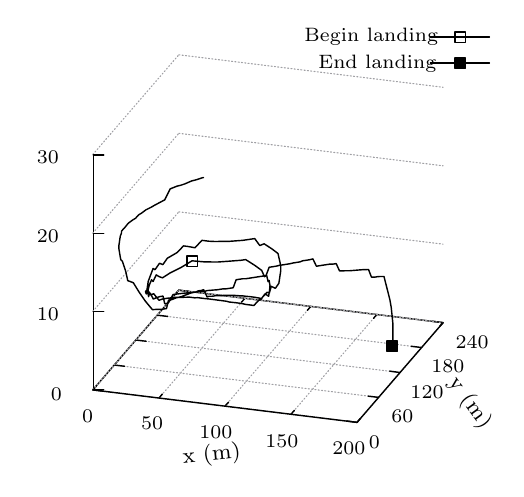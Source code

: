 
\definecolor{ca0a0a4}{RGB}{160,160,164}
\begin{tikzpicture}[y=0.80pt, x=0.80pt, yscale=-0.78, xscale=0.78, inner sep=0pt, outer sep=0pt]
\scriptsize
\begin{scope}[draw=black,line join=bevel,line cap=rect,even odd rule,line width=0.512pt]
  \begin{scope}[cm={{1.0,0.0,0.0,1.0,(0.0,0.0)}},draw=black,line join=bevel,line cap=rect,line width=0.512pt]
  \end{scope}
  \begin{scope}[cm={{1.006,0.0,0.0,1.006,(0.0,0.0)}},draw=black,line join=bevel,line cap=rect,line width=0.512pt]
  \end{scope}
  \begin{scope}[cm={{1.006,0.0,0.0,1.006,(0.0,0.0)}},draw=black,line join=round,line cap=round,line width=0.512pt]
    \path[draw] (59.2,239.6) -- (108.7,182.2);
    \path[draw] (260.8,200.9) -- (108.7,182.2);
    \path[draw] (59.5,239.5) -- (59.5,104.5);
  \end{scope}
  \begin{scope}[cm={{1.006,0.0,0.0,1.006,(0.0,0.0)}},draw=ca0a0a4,dash pattern=on 0.40pt off 0.80pt,line join=round,line cap=round,line width=0.400pt]
    \path[draw] (59.2,239.6) -- (108.7,182.2);
  \end{scope}
  \begin{scope}[cm={{1.006,0.0,0.0,1.006,(0.0,0.0)}},draw=black,line join=round,line cap=round,line width=0.512pt]
    \path[draw] (59.2,239.6) -- (61.2,237.4);
    \path[draw] (108.7,182.2) -- (106.8,184.4);
  \end{scope}
  \begin{scope}[cm={{1.006,0.0,0.0,1.006,(0.0,0.0)}},draw=black,line join=bevel,line cap=rect,line width=0.512pt]
  \end{scope}
  \begin{scope}[cm={{1.006,0.0,0.0,1.006,(53.331,260.116)}},draw=black,line join=bevel,line cap=rect,line width=0.512pt]
  \end{scope}
  \begin{scope}[cm={{1.006,0.0,0.0,1.006,(53.331,260.116)}},draw=black,line join=bevel,line cap=rect,line width=0.512pt]
  \end{scope}
  \begin{scope}[cm={{1.006,0.0,0.0,1.006,(53.331,260.116)}},draw=black,line join=bevel,line cap=rect,line width=0.512pt]
  \end{scope}
  \begin{scope}[cm={{1.006,0.0,0.0,1.006,(53.331,260.116)}},draw=black,line join=bevel,line cap=rect,line width=0.512pt]
  \end{scope}
  \begin{scope}[cm={{1.006,0.0,0.0,1.006,(53.331,260.116)}},draw=black,line join=bevel,line cap=rect,line width=0.512pt]
  \end{scope}
  \begin{scope}[cm={{1.006,0.0,0.0,1.006,(53.331,260.116)}},draw=black,line join=bevel,line cap=rect,line width=0.512pt]
    \path[fill=black] (0.0,0.0) node[above right] () {0};
  \end{scope}
  \begin{scope}[cm={{1.006,0.0,0.0,1.006,(53.331,260.116)}},draw=black,line join=bevel,line cap=rect,line width=0.512pt]
  \end{scope}
  \begin{scope}[cm={{1.006,0.0,0.0,1.006,(0.0,0.0)}},draw=black,line join=bevel,line cap=rect,line width=0.512pt]
  \end{scope}
  \begin{scope}[cm={{1.006,0.0,0.0,1.006,(0.0,0.0)}},draw=ca0a0a4,dash pattern=on 0.40pt off 0.80pt,line join=round,line cap=round,line width=0.400pt]
    \path[draw] (97.3,244.3) -- (146.7,186.9);
  \end{scope}
  \begin{scope}[cm={{1.006,0.0,0.0,1.006,(0.0,0.0)}},draw=black,line join=round,line cap=round,line width=0.512pt]
    \path[draw] (97.3,244.3) -- (99.2,242.0);
    \path[draw] (146.7,186.9) -- (144.8,189.1);
  \end{scope}
  \begin{scope}[cm={{1.006,0.0,0.0,1.006,(0.0,0.0)}},draw=black,line join=bevel,line cap=rect,line width=0.512pt]
  \end{scope}
  \begin{scope}[cm={{1.006,0.0,0.0,1.006,(87.544,264.141)}},draw=black,line join=bevel,line cap=rect,line width=0.512pt]
  \end{scope}
  \begin{scope}[cm={{1.006,0.0,0.0,1.006,(87.544,264.141)}},draw=black,line join=bevel,line cap=rect,line width=0.512pt]
  \end{scope}
  \begin{scope}[cm={{1.006,0.0,0.0,1.006,(87.544,264.141)}},draw=black,line join=bevel,line cap=rect,line width=0.512pt]
  \end{scope}
  \begin{scope}[cm={{1.006,0.0,0.0,1.006,(87.544,264.141)}},draw=black,line join=bevel,line cap=rect,line width=0.512pt]
  \end{scope}
  \begin{scope}[cm={{1.006,0.0,0.0,1.006,(87.544,264.141)}},draw=black,line join=bevel,line cap=rect,line width=0.512pt]
  \end{scope}
  \begin{scope}[cm={{1.006,0.0,0.0,1.006,(87.544,264.141)}},draw=black,line join=bevel,line cap=rect,line width=0.512pt]
    \path[fill=black] (0.0,0.0) node[above right] () {50};
  \end{scope}
  \begin{scope}[cm={{1.006,0.0,0.0,1.006,(87.544,264.141)}},draw=black,line join=bevel,line cap=rect,line width=0.512pt]
  \end{scope}
  \begin{scope}[cm={{1.006,0.0,0.0,1.006,(0.0,0.0)}},draw=black,line join=bevel,line cap=rect,line width=0.512pt]
  \end{scope}
  \begin{scope}[cm={{1.006,0.0,0.0,1.006,(0.0,0.0)}},draw=ca0a0a4,dash pattern=on 0.40pt off 0.80pt,line join=round,line cap=round,line width=0.400pt]
    \path[draw] (135.3,248.9) -- (184.7,191.5);
  \end{scope}
  \begin{scope}[cm={{1.006,0.0,0.0,1.006,(0.0,0.0)}},draw=black,line join=round,line cap=round,line width=0.512pt]
    \path[draw] (135.3,248.9) -- (137.3,246.7);
    \path[draw] (184.7,191.5) -- (182.7,193.8);
  \end{scope}
  \begin{scope}[cm={{1.006,0.0,0.0,1.006,(0.0,0.0)}},draw=black,line join=bevel,line cap=rect,line width=0.512pt]
  \end{scope}
  \begin{scope}[cm={{1.006,0.0,0.0,1.006,(121.253,269.172)}},draw=black,line join=bevel,line cap=rect,line width=0.512pt]
  \end{scope}
  \begin{scope}[cm={{1.006,0.0,0.0,1.006,(121.253,269.172)}},draw=black,line join=bevel,line cap=rect,line width=0.512pt]
  \end{scope}
  \begin{scope}[cm={{1.006,0.0,0.0,1.006,(121.253,269.172)}},draw=black,line join=bevel,line cap=rect,line width=0.512pt]
  \end{scope}
  \begin{scope}[cm={{1.006,0.0,0.0,1.006,(121.253,269.172)}},draw=black,line join=bevel,line cap=rect,line width=0.512pt]
  \end{scope}
  \begin{scope}[cm={{1.006,0.0,0.0,1.006,(121.253,269.172)}},draw=black,line join=bevel,line cap=rect,line width=0.512pt]
  \end{scope}
  \begin{scope}[cm={{1.006,0.0,0.0,1.006,(121.253,269.172)}},draw=black,line join=bevel,line cap=rect,line width=0.512pt]
    \path[fill=black] (0.0,0.0) node[above right] () {100};
  \end{scope}
  \begin{scope}[cm={{1.006,0.0,0.0,1.006,(121.253,269.172)}},draw=black,line join=bevel,line cap=rect,line width=0.512pt]
  \end{scope}
  \begin{scope}[cm={{1.006,0.0,0.0,1.006,(0.0,0.0)}},draw=black,line join=bevel,line cap=rect,line width=0.512pt]
  \end{scope}
  \begin{scope}[cm={{1.006,0.0,0.0,1.006,(0.0,0.0)}},draw=ca0a0a4,dash pattern=on 0.40pt off 0.80pt,line join=round,line cap=round,line width=0.400pt]
    \path[draw] (173.3,253.6) -- (222.7,196.2);
  \end{scope}
  \begin{scope}[cm={{1.006,0.0,0.0,1.006,(0.0,0.0)}},draw=black,line join=round,line cap=round,line width=0.512pt]
    \path[draw] (173.3,253.6) -- (175.2,251.4);
    \path[draw] (222.7,196.2) -- (220.8,198.4);
  \end{scope}
  \begin{scope}[cm={{1.006,0.0,0.0,1.006,(0.0,0.0)}},draw=black,line join=bevel,line cap=rect,line width=0.512pt]
  \end{scope}
  \begin{scope}[cm={{1.006,0.0,0.0,1.006,(159.491,274.203)}},draw=black,line join=bevel,line cap=rect,line width=0.512pt]
  \end{scope}
  \begin{scope}[cm={{1.006,0.0,0.0,1.006,(159.491,274.203)}},draw=black,line join=bevel,line cap=rect,line width=0.512pt]
  \end{scope}
  \begin{scope}[cm={{1.006,0.0,0.0,1.006,(159.491,274.203)}},draw=black,line join=bevel,line cap=rect,line width=0.512pt]
  \end{scope}
  \begin{scope}[cm={{1.006,0.0,0.0,1.006,(159.491,274.203)}},draw=black,line join=bevel,line cap=rect,line width=0.512pt]
  \end{scope}
  \begin{scope}[cm={{1.006,0.0,0.0,1.006,(159.491,274.203)}},draw=black,line join=bevel,line cap=rect,line width=0.512pt]
  \end{scope}
  \begin{scope}[cm={{1.006,0.0,0.0,1.006,(159.491,274.203)}},draw=black,line join=bevel,line cap=rect,line width=0.512pt]
    \path[fill=black] (0.0,0.0) node[above right] () {150};
  \end{scope}
  \begin{scope}[cm={{1.006,0.0,0.0,1.006,(159.491,274.203)}},draw=black,line join=bevel,line cap=rect,line width=0.512pt]
  \end{scope}
  \begin{scope}[cm={{1.006,0.0,0.0,1.006,(0.0,0.0)}},draw=black,line join=bevel,line cap=rect,line width=0.512pt]
  \end{scope}
  \begin{scope}[cm={{1.006,0.0,0.0,1.006,(0.0,0.0)}},draw=ca0a0a4,dash pattern=on 0.40pt off 0.80pt,line join=round,line cap=round,line width=0.400pt]
    \path[draw] (211.3,258.3) -- (260.8,200.9);
  \end{scope}
  \begin{scope}[cm={{1.006,0.0,0.0,1.006,(0.0,0.0)}},draw=black,line join=round,line cap=round,line width=0.512pt]
    \path[draw] (211.3,258.3) -- (213.2,256.0);
    \path[draw] (260.8,200.9) -- (258.8,203.1);
  \end{scope}
  \begin{scope}[cm={{1.006,0.0,0.0,1.006,(0.0,0.0)}},draw=black,line join=bevel,line cap=rect,line width=0.512pt]
  \end{scope}
  \begin{scope}[cm={{1.006,0.0,0.0,1.006,(198.231,278.228)}},draw=black,line join=bevel,line cap=rect,line width=0.512pt]
  \end{scope}
  \begin{scope}[cm={{1.006,0.0,0.0,1.006,(198.231,278.228)}},draw=black,line join=bevel,line cap=rect,line width=0.512pt]
  \end{scope}
  \begin{scope}[cm={{1.006,0.0,0.0,1.006,(198.231,278.228)}},draw=black,line join=bevel,line cap=rect,line width=0.512pt]
  \end{scope}
  \begin{scope}[cm={{1.006,0.0,0.0,1.006,(198.231,278.228)}},draw=black,line join=bevel,line cap=rect,line width=0.512pt]
  \end{scope}
  \begin{scope}[cm={{1.006,0.0,0.0,1.006,(198.231,278.228)}},draw=black,line join=bevel,line cap=rect,line width=0.512pt]
  \end{scope}
  \begin{scope}[cm={{1.006,0.0,0.0,1.006,(198.231,278.228)}},draw=black,line join=bevel,line cap=rect,line width=0.512pt]
    \path[fill=black] (0.0,0.0) node[above right] () {200};
  \end{scope}
  \begin{scope}[cm={{1.006,0.0,0.0,1.006,(198.231,278.228)}},draw=black,line join=bevel,line cap=rect,line width=0.512pt]
  \end{scope}
  \begin{scope}[cm={{1.006,0.0,0.0,1.006,(0.0,0.0)}},draw=black,line join=bevel,line cap=rect,line width=0.512pt]
  \end{scope}
  \begin{scope}[cm={{1.006,0.0,0.0,1.006,(0.0,0.0)}},draw=ca0a0a4,dash pattern=on 0.40pt off 0.80pt,line join=round,line cap=round,line width=0.400pt]
    \path[draw] (211.3,258.3) -- (59.2,239.6);
  \end{scope}
  \begin{scope}[cm={{1.006,0.0,0.0,1.006,(0.0,0.0)}},draw=black,line join=round,line cap=round,line width=0.512pt]
    \path[draw] (211.3,258.3) -- (205.4,257.5);
    \path[draw] (59.2,239.6) -- (65.2,240.3);
  \end{scope}
  \begin{scope}[cm={{1.006,0.0,0.0,1.006,(0.0,0.0)}},draw=black,line join=bevel,line cap=rect,line width=0.512pt]
  \end{scope}
  \begin{scope}[cm={{1.006,0.0,0.0,1.006,(219.363,275.209)}},draw=black,line join=bevel,line cap=rect,line width=0.512pt]
  \end{scope}
  \begin{scope}[cm={{1.006,0.0,0.0,1.006,(219.363,275.209)}},draw=black,line join=bevel,line cap=rect,line width=0.512pt]
  \end{scope}
  \begin{scope}[cm={{1.006,0.0,0.0,1.006,(219.363,275.209)}},draw=black,line join=bevel,line cap=rect,line width=0.512pt]
  \end{scope}
  \begin{scope}[cm={{1.006,0.0,0.0,1.006,(219.363,275.209)}},draw=black,line join=bevel,line cap=rect,line width=0.512pt]
  \end{scope}
  \begin{scope}[cm={{1.006,0.0,0.0,1.006,(219.363,275.209)}},draw=black,line join=bevel,line cap=rect,line width=0.512pt]
  \end{scope}
  \begin{scope}[cm={{1.006,0.0,0.0,1.006,(219.363,275.209)}},draw=black,line join=bevel,line cap=rect,line width=0.512pt]
    \path[fill=black] (0.0,0.0) node[above right] () {0};
  \end{scope}
  \begin{scope}[cm={{1.006,0.0,0.0,1.006,(219.363,275.209)}},draw=black,line join=bevel,line cap=rect,line width=0.512pt]
  \end{scope}
  \begin{scope}[cm={{1.006,0.0,0.0,1.006,(0.0,0.0)}},draw=black,line join=bevel,line cap=rect,line width=0.512pt]
  \end{scope}
  \begin{scope}[cm={{1.006,0.0,0.0,1.006,(0.0,0.0)}},draw=ca0a0a4,dash pattern=on 0.40pt off 0.80pt,line join=round,line cap=round,line width=0.400pt]
    \path[draw] (223.7,243.9) -- (71.6,225.3);
  \end{scope}
  \begin{scope}[cm={{1.006,0.0,0.0,1.006,(0.0,0.0)}},draw=black,line join=round,line cap=round,line width=0.512pt]
    \path[draw] (223.7,243.9) -- (217.7,243.2);
    \path[draw] (71.6,225.3) -- (77.5,226.0);
  \end{scope}
  \begin{scope}[cm={{1.006,0.0,0.0,1.006,(0.0,0.0)}},draw=black,line join=bevel,line cap=rect,line width=0.512pt]
  \end{scope}
  \begin{scope}[cm={{1.006,0.0,0.0,1.006,(232.444,260.116)}},draw=black,line join=bevel,line cap=rect,line width=0.512pt]
  \end{scope}
  \begin{scope}[cm={{1.006,0.0,0.0,1.006,(232.444,260.116)}},draw=black,line join=bevel,line cap=rect,line width=0.512pt]
  \end{scope}
  \begin{scope}[cm={{1.006,0.0,0.0,1.006,(232.444,260.116)}},draw=black,line join=bevel,line cap=rect,line width=0.512pt]
  \end{scope}
  \begin{scope}[cm={{1.006,0.0,0.0,1.006,(232.444,260.116)}},draw=black,line join=bevel,line cap=rect,line width=0.512pt]
  \end{scope}
  \begin{scope}[cm={{1.006,0.0,0.0,1.006,(232.444,260.116)}},draw=black,line join=bevel,line cap=rect,line width=0.512pt]
  \end{scope}
  \begin{scope}[cm={{1.006,0.0,0.0,1.006,(232.444,260.116)}},draw=black,line join=bevel,line cap=rect,line width=0.512pt]
    \path[fill=black] (0.0,0.0) node[above right] () {60};
  \end{scope}
  \begin{scope}[cm={{1.006,0.0,0.0,1.006,(232.444,260.116)}},draw=black,line join=bevel,line cap=rect,line width=0.512pt]
  \end{scope}
  \begin{scope}[cm={{1.006,0.0,0.0,1.006,(0.0,0.0)}},draw=black,line join=bevel,line cap=rect,line width=0.512pt]
  \end{scope}
  \begin{scope}[cm={{1.006,0.0,0.0,1.006,(0.0,0.0)}},draw=ca0a0a4,dash pattern=on 0.40pt off 0.80pt,line join=round,line cap=round,line width=0.400pt]
    \path[draw] (236.0,229.6) -- (84.0,210.9);
  \end{scope}
  \begin{scope}[cm={{1.006,0.0,0.0,1.006,(0.0,0.0)}},draw=black,line join=round,line cap=round,line width=0.512pt]
    \path[draw] (236.0,229.6) -- (230.1,228.8);
    \path[draw] (84.0,210.9) -- (89.9,211.6);
  \end{scope}
  \begin{scope}[cm={{1.006,0.0,0.0,1.006,(0.0,0.0)}},draw=black,line join=bevel,line cap=rect,line width=0.512pt]
  \end{scope}
  \begin{scope}[cm={{1.006,0.0,0.0,1.006,(243.513,246.028)}},draw=black,line join=bevel,line cap=rect,line width=0.512pt]
  \end{scope}
  \begin{scope}[cm={{1.006,0.0,0.0,1.006,(243.513,246.028)}},draw=black,line join=bevel,line cap=rect,line width=0.512pt]
  \end{scope}
  \begin{scope}[cm={{1.006,0.0,0.0,1.006,(243.513,246.028)}},draw=black,line join=bevel,line cap=rect,line width=0.512pt]
  \end{scope}
  \begin{scope}[cm={{1.006,0.0,0.0,1.006,(243.513,246.028)}},draw=black,line join=bevel,line cap=rect,line width=0.512pt]
  \end{scope}
  \begin{scope}[cm={{1.006,0.0,0.0,1.006,(243.513,246.028)}},draw=black,line join=bevel,line cap=rect,line width=0.512pt]
  \end{scope}
  \begin{scope}[cm={{1.006,0.0,0.0,1.006,(243.513,246.028)}},draw=black,line join=bevel,line cap=rect,line width=0.512pt]
    \path[fill=black] (0.0,0.0) node[above right] () {120};
  \end{scope}
  \begin{scope}[cm={{1.006,0.0,0.0,1.006,(243.513,246.028)}},draw=black,line join=bevel,line cap=rect,line width=0.512pt]
  \end{scope}
  \begin{scope}[cm={{1.006,0.0,0.0,1.006,(0.0,0.0)}},draw=black,line join=bevel,line cap=rect,line width=0.512pt]
  \end{scope}
  \begin{scope}[cm={{1.006,0.0,0.0,1.006,(0.0,0.0)}},draw=ca0a0a4,dash pattern=on 0.40pt off 0.80pt,line join=round,line cap=round,line width=0.400pt]
    \path[draw] (248.4,215.2) -- (96.3,196.6);
  \end{scope}
  \begin{scope}[cm={{1.006,0.0,0.0,1.006,(0.0,0.0)}},draw=black,line join=round,line cap=round,line width=0.512pt]
    \path[draw] (248.4,215.2) -- (242.5,214.5);
    \path[draw] (96.3,196.6) -- (102.3,197.3);
  \end{scope}
  \begin{scope}[cm={{1.006,0.0,0.0,1.006,(0.0,0.0)}},draw=black,line join=bevel,line cap=rect,line width=0.512pt]
  \end{scope}
  \begin{scope}[cm={{1.006,0.0,0.0,1.006,(255.588,230.934)}},draw=black,line join=bevel,line cap=rect,line width=0.512pt]
  \end{scope}
  \begin{scope}[cm={{1.006,0.0,0.0,1.006,(255.588,230.934)}},draw=black,line join=bevel,line cap=rect,line width=0.512pt]
  \end{scope}
  \begin{scope}[cm={{1.006,0.0,0.0,1.006,(255.588,230.934)}},draw=black,line join=bevel,line cap=rect,line width=0.512pt]
  \end{scope}
  \begin{scope}[cm={{1.006,0.0,0.0,1.006,(255.588,230.934)}},draw=black,line join=bevel,line cap=rect,line width=0.512pt]
  \end{scope}
  \begin{scope}[cm={{1.006,0.0,0.0,1.006,(255.588,230.934)}},draw=black,line join=bevel,line cap=rect,line width=0.512pt]
  \end{scope}
  \begin{scope}[cm={{1.006,0.0,0.0,1.006,(255.588,230.934)}},draw=black,line join=bevel,line cap=rect,line width=0.512pt]
    \path[fill=black] (0.0,0.0) node[above right] () {180};
  \end{scope}
  \begin{scope}[cm={{1.006,0.0,0.0,1.006,(255.588,230.934)}},draw=black,line join=bevel,line cap=rect,line width=0.512pt]
  \end{scope}
  \begin{scope}[cm={{1.006,0.0,0.0,1.006,(0.0,0.0)}},draw=black,line join=bevel,line cap=rect,line width=0.512pt]
  \end{scope}
  \begin{scope}[cm={{1.006,0.0,0.0,1.006,(0.0,0.0)}},draw=ca0a0a4,dash pattern=on 0.40pt off 0.80pt,line join=round,line cap=round,line width=0.400pt]
    \path[draw] (260.8,200.9) -- (108.7,182.2);
  \end{scope}
  \begin{scope}[cm={{1.006,0.0,0.0,1.006,(0.0,0.0)}},draw=black,line join=round,line cap=round,line width=0.512pt]
    \path[draw] (260.8,200.9) -- (254.8,200.1);
    \path[draw] (108.7,182.2) -- (114.6,182.9);
  \end{scope}
  \begin{scope}[cm={{1.006,0.0,0.0,1.006,(0.0,0.0)}},draw=black,line join=bevel,line cap=rect,line width=0.512pt]
  \end{scope}
  \begin{scope}[cm={{1.006,0.0,0.0,1.006,(269.675,216.847)}},draw=black,line join=bevel,line cap=rect,line width=0.512pt]
  \end{scope}
  \begin{scope}[cm={{1.006,0.0,0.0,1.006,(269.675,216.847)}},draw=black,line join=bevel,line cap=rect,line width=0.512pt]
  \end{scope}
  \begin{scope}[cm={{1.006,0.0,0.0,1.006,(269.675,216.847)}},draw=black,line join=bevel,line cap=rect,line width=0.512pt]
  \end{scope}
  \begin{scope}[cm={{1.006,0.0,0.0,1.006,(269.675,216.847)}},draw=black,line join=bevel,line cap=rect,line width=0.512pt]
  \end{scope}
  \begin{scope}[cm={{1.006,0.0,0.0,1.006,(269.675,216.847)}},draw=black,line join=bevel,line cap=rect,line width=0.512pt]
  \end{scope}
  \begin{scope}[cm={{1.006,0.0,0.0,1.006,(269.675,216.847)}},draw=black,line join=bevel,line cap=rect,line width=0.512pt]
    \path[fill=black] (0.0,0.0) node[above right] () {240};
  \end{scope}
  \begin{scope}[cm={{1.006,0.0,0.0,1.006,(269.675,216.847)}},draw=black,line join=bevel,line cap=rect,line width=0.512pt]
  \end{scope}
  \begin{scope}[cm={{1.006,0.0,0.0,1.006,(0.0,0.0)}},draw=black,line join=bevel,line cap=rect,line width=0.512pt]
  \end{scope}
  \begin{scope}[cm={{1.006,0.0,0.0,1.006,(0.0,0.0)}},draw=ca0a0a4,dash pattern=on 0.40pt off 0.80pt,line join=round,line cap=round,line width=0.400pt]
    \path[draw] (59.2,239.6) -- (108.7,182.2);
    \path[draw] (108.7,182.2) -- (108.7,182.2) -- (260.8,200.9);
  \end{scope}
  \begin{scope}[cm={{1.006,0.0,0.0,1.006,(0.0,0.0)}},draw=black,line join=round,line cap=round,line width=0.512pt]
    \path[draw] (59.5,239.5) -- (65.5,239.5);
  \end{scope}
  \begin{scope}[cm={{1.006,0.0,0.0,1.006,(0.0,0.0)}},draw=black,line join=bevel,line cap=rect,line width=0.512pt]
  \end{scope}
  \begin{scope}[cm={{1.006,0.0,0.0,1.006,(35.219,247.034)}},draw=black,line join=bevel,line cap=rect,line width=0.512pt]
  \end{scope}
  \begin{scope}[cm={{1.006,0.0,0.0,1.006,(35.219,247.034)}},draw=black,line join=bevel,line cap=rect,line width=0.512pt]
  \end{scope}
  \begin{scope}[cm={{1.006,0.0,0.0,1.006,(35.219,247.034)}},draw=black,line join=bevel,line cap=rect,line width=0.512pt]
  \end{scope}
  \begin{scope}[cm={{1.006,0.0,0.0,1.006,(35.219,247.034)}},draw=black,line join=bevel,line cap=rect,line width=0.512pt]
  \end{scope}
  \begin{scope}[cm={{1.006,0.0,0.0,1.006,(35.219,247.034)}},draw=black,line join=bevel,line cap=rect,line width=0.512pt]
  \end{scope}
  \begin{scope}[cm={{1.006,0.0,0.0,1.006,(35.219,247.034)}},draw=black,line join=bevel,line cap=rect,line width=0.512pt]
    \path[fill=black] (0.0,0.0) node[above right] () {0};
  \end{scope}
  \begin{scope}[cm={{1.006,0.0,0.0,1.006,(35.219,247.034)}},draw=black,line join=bevel,line cap=rect,line width=0.512pt]
  \end{scope}
  \begin{scope}[cm={{1.006,0.0,0.0,1.006,(0.0,0.0)}},draw=black,line join=bevel,line cap=rect,line width=0.512pt]
  \end{scope}
  \begin{scope}[cm={{1.006,0.0,0.0,1.006,(0.0,0.0)}},draw=ca0a0a4,dash pattern=on 0.40pt off 0.80pt,line join=round,line cap=round,line width=0.400pt]
    \path[draw] (59.2,194.4) -- (108.7,137.1);
    \path[draw] (108.7,137.1) -- (108.7,137.1) -- (260.8,155.7);
  \end{scope}
  \begin{scope}[cm={{1.006,0.0,0.0,1.006,(0.0,0.0)}},draw=black,line join=round,line cap=round,line width=0.512pt]
    \path[draw] (59.5,194.5) -- (65.5,194.5);
  \end{scope}
  \begin{scope}[cm={{1.006,0.0,0.0,1.006,(0.0,0.0)}},draw=black,line join=bevel,line cap=rect,line width=0.512pt]
  \end{scope}
  \begin{scope}[cm={{1.006,0.0,0.0,1.006,(27.169,200.747)}},draw=black,line join=bevel,line cap=rect,line width=0.512pt]
  \end{scope}
  \begin{scope}[cm={{1.006,0.0,0.0,1.006,(27.169,200.747)}},draw=black,line join=bevel,line cap=rect,line width=0.512pt]
  \end{scope}
  \begin{scope}[cm={{1.006,0.0,0.0,1.006,(27.169,200.747)}},draw=black,line join=bevel,line cap=rect,line width=0.512pt]
  \end{scope}
  \begin{scope}[cm={{1.006,0.0,0.0,1.006,(27.169,200.747)}},draw=black,line join=bevel,line cap=rect,line width=0.512pt]
  \end{scope}
  \begin{scope}[cm={{1.006,0.0,0.0,1.006,(27.169,200.747)}},draw=black,line join=bevel,line cap=rect,line width=0.512pt]
  \end{scope}
  \begin{scope}[cm={{1.006,0.0,0.0,1.006,(27.169,200.747)}},draw=black,line join=bevel,line cap=rect,line width=0.512pt]
    \path[fill=black] (0.0,0.0) node[above right] () {10};
  \end{scope}
  \begin{scope}[cm={{1.006,0.0,0.0,1.006,(27.169,200.747)}},draw=black,line join=bevel,line cap=rect,line width=0.512pt]
  \end{scope}
  \begin{scope}[cm={{1.006,0.0,0.0,1.006,(0.0,0.0)}},draw=black,line join=bevel,line cap=rect,line width=0.512pt]
  \end{scope}
  \begin{scope}[cm={{1.006,0.0,0.0,1.006,(0.0,0.0)}},draw=ca0a0a4,dash pattern=on 0.40pt off 0.80pt,line join=round,line cap=round,line width=0.400pt]
    \path[draw] (59.2,149.3) -- (108.7,91.9);
    \path[draw] (108.7,91.9) -- (108.7,91.9) -- (260.8,110.6);
  \end{scope}
  \begin{scope}[cm={{1.006,0.0,0.0,1.006,(0.0,0.0)}},draw=black,line join=round,line cap=round,line width=0.512pt]
    \path[draw] (59.5,149.5) -- (65.5,149.5);
  \end{scope}
  \begin{scope}[cm={{1.006,0.0,0.0,1.006,(0.0,0.0)}},draw=black,line join=bevel,line cap=rect,line width=0.512pt]
  \end{scope}
  \begin{scope}[cm={{1.006,0.0,0.0,1.006,(27.169,155.466)}},draw=black,line join=bevel,line cap=rect,line width=0.512pt]
  \end{scope}
  \begin{scope}[cm={{1.006,0.0,0.0,1.006,(27.169,155.466)}},draw=black,line join=bevel,line cap=rect,line width=0.512pt]
  \end{scope}
  \begin{scope}[cm={{1.006,0.0,0.0,1.006,(27.169,155.466)}},draw=black,line join=bevel,line cap=rect,line width=0.512pt]
  \end{scope}
  \begin{scope}[cm={{1.006,0.0,0.0,1.006,(27.169,155.466)}},draw=black,line join=bevel,line cap=rect,line width=0.512pt]
  \end{scope}
  \begin{scope}[cm={{1.006,0.0,0.0,1.006,(27.169,155.466)}},draw=black,line join=bevel,line cap=rect,line width=0.512pt]
  \end{scope}
  \begin{scope}[cm={{1.006,0.0,0.0,1.006,(27.169,155.466)}},draw=black,line join=bevel,line cap=rect,line width=0.512pt]
    \path[fill=black] (0.0,0.0) node[above right] () {20};
  \end{scope}
  \begin{scope}[cm={{1.006,0.0,0.0,1.006,(27.169,155.466)}},draw=black,line join=bevel,line cap=rect,line width=0.512pt]
  \end{scope}
  \begin{scope}[cm={{1.006,0.0,0.0,1.006,(0.0,0.0)}},draw=black,line join=bevel,line cap=rect,line width=0.512pt]
  \end{scope}
  \begin{scope}[cm={{1.006,0.0,0.0,1.006,(0.0,0.0)}},draw=ca0a0a4,dash pattern=on 0.40pt off 0.80pt,line join=round,line cap=round,line width=0.400pt]
    \path[draw] (59.2,104.1) -- (108.7,46.7);
    \path[draw] (108.7,46.7) -- (108.7,46.7) -- (260.8,65.4);
  \end{scope}
  \begin{scope}[cm={{1.006,0.0,0.0,1.006,(0.0,0.0)}},draw=black,line join=round,line cap=round,line width=0.512pt]
    \path[draw] (59.5,104.5) -- (65.5,104.5);
  \end{scope}
  \begin{scope}[cm={{1.006,0.0,0.0,1.006,(0.0,0.0)}},draw=black,line join=bevel,line cap=rect,line width=0.512pt]
  \end{scope}
  \begin{scope}[cm={{1.006,0.0,0.0,1.006,(27.169,110.184)}},draw=black,line join=bevel,line cap=rect,line width=0.512pt]
  \end{scope}
  \begin{scope}[cm={{1.006,0.0,0.0,1.006,(27.169,110.184)}},draw=black,line join=bevel,line cap=rect,line width=0.512pt]
  \end{scope}
  \begin{scope}[cm={{1.006,0.0,0.0,1.006,(27.169,110.184)}},draw=black,line join=bevel,line cap=rect,line width=0.512pt]
  \end{scope}
  \begin{scope}[cm={{1.006,0.0,0.0,1.006,(27.169,110.184)}},draw=black,line join=bevel,line cap=rect,line width=0.512pt]
  \end{scope}
  \begin{scope}[cm={{1.006,0.0,0.0,1.006,(27.169,110.184)}},draw=black,line join=bevel,line cap=rect,line width=0.512pt]
  \end{scope}
  \begin{scope}[cm={{1.006,0.0,0.0,1.006,(27.169,110.184)}},draw=black,line join=bevel,line cap=rect,line width=0.512pt]
    \path[fill=black] (0.0,0.0) node[above right] () {30};
  \end{scope}
  \begin{scope}[cm={{1.006,0.0,0.0,1.006,(27.169,110.184)}},draw=black,line join=bevel,line cap=rect,line width=0.512pt]
  \end{scope}
  \begin{scope}[cm={{1.006,0.0,0.0,1.006,(0.0,0.0)}},draw=black,line join=bevel,line cap=rect,line width=0.512pt]
  \end{scope}
  \begin{scope}[cm={{1.006,0.0,0.0,1.006,(0.0,0.0)}},draw=black,line join=bevel,line cap=rect,line width=0.512pt]
  \end{scope}
  \begin{scope}[cm={{1.006,0.0,0.0,1.006,(0.0,0.0)}},draw=black,line join=bevel,line cap=rect,line width=0.512pt]
  \end{scope}
  \begin{scope}[cm={{1.006,0.0,0.0,1.006,(0.0,0.0)}},draw=black,line join=round,line cap=round,line width=0.512pt]
    \path[draw] (122.9,117.3) -- (122.9,117.3) -- (122.9,117.3) --
      (122.9,117.3) -- (122.9,117.3) -- (118.2,118.8) --
      (118.2,118.8) -- (116.1,119.3) -- (116.1,119.3) --
      (116.1,119.3) -- (116.1,119.3) -- (116.1,119.3) --
      (116.1,119.3) -- (112.2,121.0) -- (112.2,121.0) --
      (109.8,121.8) -- (109.8,121.8) -- (107.7,122.3) --
      (107.7,122.3) -- (107.7,122.3) -- (107.7,122.3) --
      (107.7,122.3) -- (107.7,122.3) -- (103.7,123.9) --
      (103.7,123.9) -- (103.7,123.9) -- (103.7,123.9) --
      (100.6,130.2) -- (100.6,130.2) -- (100.6,130.2) --
      (100.6,130.2) -- (100.6,130.2) -- (100.6,130.2) --
      (97.4,131.9) -- (97.4,131.9) -- (97.4,131.9) --
      (97.4,131.9) -- (94.2,133.6) -- (94.2,133.6) --
      (94.2,133.6) -- (94.2,133.6) -- (92.7,134.5) --
      (92.7,134.5) -- (92.7,134.5) -- (92.7,134.5) --
      (89.7,136.0) -- (89.7,136.0) -- (89.7,136.0) --
      (89.7,136.0) -- (87.3,137.8) -- (87.3,137.8) --
      (87.3,137.8) -- (87.3,137.8) -- (85.5,138.9) --
      (85.5,138.9) -- (84.7,139.8) -- (84.7,139.8) --
      (83.8,140.8) -- (83.8,140.8) -- (82.3,141.7) --
      (82.3,141.7) -- (82.3,141.7) -- (82.3,141.7) --
      (82.3,141.7) -- (82.3,141.7) -- (79.8,143.5) --
      (79.8,143.5) -- (79.0,144.4) -- (79.0,144.4) --
      (78.2,145.4) -- (78.2,145.4) -- (78.2,145.4) --
      (78.2,145.4) -- (77.4,146.4) -- (77.4,146.4) --
      (76.5,147.3) -- (76.5,147.3) -- (75.7,148.3) --
      (75.7,148.3) -- (75.7,149.3) -- (75.7,149.3) --
      (75.7,149.3) -- (75.7,149.3) -- (75.7,149.3) --
      (75.7,149.3) -- (75.0,151.1) -- (75.0,151.1) --
      (74.2,156.5) -- (74.2,156.5) -- (74.2,156.5) --
      (74.2,156.5) -- (74.2,156.5) -- (74.2,156.5) --
      (74.2,158.3) -- (74.2,158.3) -- (75.1,163.7) --
      (75.1,163.7) -- (75.3,164.6) -- (75.3,164.6) --
      (75.3,164.6) -- (75.3,164.6) -- (76.2,165.5) --
      (76.2,165.5) -- (76.2,165.5) -- (76.2,165.5) --
      (78.2,171.6) -- (78.2,171.6) -- (79.3,176.7) --
      (79.3,176.7) -- (79.3,176.7) -- (79.3,176.7) --
      (79.3,176.7) -- (79.3,176.7) -- (82.5,177.9) --
      (82.5,177.9) -- (82.5,177.9) -- (82.5,177.9) --
      (85.9,183.4) -- (85.9,183.4) -- (85.9,183.4) --
      (85.9,183.4) -- (85.9,183.4) -- (85.9,183.4) --
      (89.5,188.6) -- (89.5,188.6) -- (89.5,188.6) --
      (89.5,188.6) -- (93.5,193.4) -- (93.5,193.4) --
      (95.2,193.3) -- (95.2,193.3) -- (95.2,193.3) --
      (95.2,193.3) -- (97.0,193.2) -- (97.0,193.2) --
      (98.7,193.2) -- (98.7,193.2) -- (98.7,193.2) --
      (98.7,193.2) -- (101.6,192.8) -- (101.6,192.8) --
      (101.6,192.8) -- (101.6,192.8) -- (102.8,187.9) --
      (102.8,187.9) -- (104.7,187.6) -- (104.7,187.6) --
      (104.7,187.6) -- (104.7,187.6) -- (104.7,187.6) --
      (104.7,187.6) -- (107.2,186.6) -- (107.2,186.6) --
      (107.2,186.6) -- (107.2,186.6) -- (110.3,185.9) --
      (110.3,185.9) -- (111.7,185.3) -- (111.7,185.3) --
      (111.7,185.3) -- (111.7,185.3) -- (112.9,184.9) --
      (112.9,184.9) -- (112.9,184.9) -- (112.9,184.9) --
      (115.4,183.9) -- (115.4,183.9) -- (115.4,183.9) --
      (115.4,183.9) -- (118.6,183.2) -- (118.6,183.2) --
      (118.6,183.2) -- (118.6,183.2) -- (119.9,182.6) --
      (119.9,182.6) -- (121.9,182.3) -- (121.9,182.3) --
      (123.0,181.9) -- (123.0,181.9) -- (125.0,186.1) --
      (125.0,186.1) -- (125.0,186.1) -- (125.0,186.1) --
      (126.1,185.7) -- (126.1,185.7) -- (127.9,185.7) --
      (127.9,185.7) -- (129.8,185.4) -- (129.8,185.4) --
      (131.5,185.3) -- (131.5,185.3) -- (131.5,185.3) --
      (131.5,185.3) -- (133.3,185.3) -- (133.3,185.3) --
      (135.0,185.2) -- (135.0,185.2) -- (136.7,185.2) --
      (136.7,185.2) -- (138.4,185.1) -- (138.4,185.1) --
      (138.4,185.1) -- (138.4,185.1) -- (138.4,185.1) --
      (138.4,185.1) -- (142.5,185.3) -- (142.5,185.3) --
      (144.0,185.5) -- (144.0,185.5) -- (144.0,185.5) --
      (144.0,185.5) -- (145.7,185.5) -- (145.7,185.5) --
      (147.2,185.7) -- (147.2,185.7) -- (149.5,185.9) --
      (149.5,185.9) -- (151.0,186.1) -- (151.0,186.1) --
      (151.0,186.1) -- (151.0,186.1) -- (152.6,186.3) --
      (152.6,186.3) -- (152.6,186.3) -- (152.6,186.3) --
      (156.2,187.0) -- (156.2,187.0) -- (156.2,187.0) --
      (156.2,187.0) -- (159.5,183.4) -- (159.5,183.4) --
      (159.5,183.4) -- (159.5,183.4) -- (160.8,183.9) --
      (160.8,183.9) -- (161.9,180.0) -- (161.9,180.0) --
      (161.9,180.0) -- (161.9,180.0) -- (161.9,180.0) --
      (161.9,180.0) -- (164.3,181.1) -- (164.3,181.1) --
      (164.3,181.1) -- (164.3,181.1) -- (166.3,178.2) --
      (166.3,178.2) -- (166.3,178.2) -- (166.3,178.2) --
      (167.4,170.8) -- (167.4,170.8) -- (167.4,170.8) --
      (167.4,170.8) -- (167.4,170.8) -- (167.4,170.8) --
      (167.4,168.2) -- (167.4,168.2) -- (167.4,168.2) --
      (167.4,168.2) -- (167.4,168.2) -- (167.4,168.2) --
      (165.8,161.1) -- (165.8,161.1) -- (165.8,161.1) --
      (165.8,161.1) -- (162.4,158.5) -- (162.4,158.5) --
      (162.4,158.5) -- (162.4,158.5) -- (157.8,155.5) --
      (157.8,155.5) -- (157.8,155.5) -- (157.8,155.5) --
      (155.3,156.5) -- (155.3,156.5) -- (152.4,152.5) --
      (152.4,152.5) -- (152.4,152.5) -- (152.4,152.5) --
      (145.6,153.5) -- (145.6,153.5) -- (145.6,153.5) --
      (145.6,153.5) -- (145.6,153.5) -- (145.6,153.5) --
      (137.5,154.1) -- (137.5,154.1) -- (133.3,154.1) --
      (133.3,154.1) -- (129.8,154.2) -- (129.8,154.2) --
      (129.8,154.2) -- (129.8,154.2) -- (125.8,154.0) --
      (125.8,154.0) -- (122.0,153.5) -- (122.0,153.5) --
      (118.0,157.8) -- (118.0,157.8) -- (114.4,157.1) --
      (114.4,157.1) -- (114.4,157.1) -- (114.4,157.1) --
      (111.4,156.7) -- (111.4,156.7) -- (107.8,160.5) --
      (107.8,160.5) -- (107.8,160.5) -- (107.8,160.5) --
      (107.8,160.5) -- (107.8,160.5) -- (102.1,163.8) --
      (102.1,163.8) -- (99.5,167.5) -- (99.5,167.5) --
      (97.6,166.7) -- (97.6,166.7) -- (95.0,170.4) --
      (95.0,170.4) -- (95.0,170.4) -- (95.0,170.4) --
      (93.9,169.7) -- (93.9,169.7) -- (93.9,169.7) --
      (93.9,169.7) -- (91.1,177.1) -- (91.1,177.1) --
      (91.1,177.1) -- (91.1,177.1) -- (91.1,177.1) --
      (91.1,177.1) -- (90.0,184.4) -- (90.0,184.4) --
      (90.0,184.4) -- (90.0,184.4) -- (89.5,183.0) --
      (89.5,183.0) -- (89.5,183.0) -- (89.5,183.0) --
      (89.5,183.0) -- (89.5,183.0) -- (90.6,181.8) --
      (90.6,181.8) -- (90.6,181.8) -- (90.6,181.8) --
      (92.6,185.0) -- (92.6,185.0) -- (92.6,185.0) --
      (92.6,185.0) -- (94.2,184.2) -- (94.2,184.2) --
      (94.2,184.2) -- (94.2,184.2) -- (94.2,184.2) --
      (94.2,184.2) -- (97.3,188.0) -- (97.3,188.0) --
      (97.3,188.0) -- (97.3,188.0) -- (97.3,188.0) --
      (97.3,188.0) -- (99.6,187.2) -- (99.6,187.2) --
      (99.6,187.2) -- (99.6,187.2) -- (102.5,186.8) --
      (102.5,186.8) -- (102.5,186.8) -- (102.5,186.8) --
      (102.5,186.8) -- (102.5,186.8) -- (106.2,186.4) --
      (106.2,186.4) -- (106.2,186.4) -- (106.2,186.4) --
      (109.6,186.3) -- (109.6,186.3) -- (111.4,186.3) --
      (111.4,186.3) -- (111.4,186.3) -- (111.4,186.3) --
      (111.4,186.3) -- (111.4,186.3) -- (114.8,186.2) --
      (114.8,186.2) -- (114.8,186.2) -- (114.8,186.2) --
      (117.9,186.6) -- (117.9,186.6) -- (117.9,186.6) --
      (117.9,186.6) -- (119.6,186.5) -- (119.6,186.5) --
      (119.6,186.5) -- (119.6,186.5) -- (123.4,187.0) --
      (123.4,187.0) -- (123.4,187.0) -- (123.4,187.0) --
      (123.4,187.0) -- (123.4,187.0) -- (126.4,187.3) --
      (126.4,187.3) -- (126.4,187.3) -- (126.4,187.3) --
      (129.5,187.7) -- (129.5,187.7) -- (129.5,187.7) --
      (129.5,187.7) -- (129.5,187.7) -- (129.5,187.7) --
      (133.3,188.2) -- (133.3,188.2) -- (133.3,188.2) --
      (133.3,188.2) -- (136.3,188.6) -- (136.3,188.6) --
      (137.6,189.0) -- (137.6,189.0) -- (137.6,189.0) --
      (137.6,189.0) -- (137.6,189.0) -- (137.6,189.0) --
      (141.4,189.4) -- (141.4,189.4) -- (141.4,189.4) --
      (141.4,189.4) -- (144.5,189.8) -- (144.5,189.8) --
      (144.5,189.8) -- (144.5,189.8) -- (144.5,189.8) --
      (144.5,189.8) -- (147.3,190.4) -- (147.3,190.4) --
      (147.3,190.4) -- (147.3,190.4) -- (150.4,190.8) --
      (150.4,190.8) -- (151.9,191.0) -- (151.9,191.0) --
      (151.9,191.0) -- (151.9,191.0) -- (151.9,191.0) --
      (151.9,191.0) -- (155.3,187.4) -- (155.3,187.4) --
      (155.8,187.8) -- (155.8,187.8) -- (155.8,187.8) --
      (155.8,187.8) -- (155.8,187.8) -- (155.8,187.8) --
      (158.3,184.3) -- (158.3,184.3) -- (159.4,185.0) --
      (159.4,185.0) -- (160.4,185.7) -- (160.4,185.7) --
      (160.4,185.7) -- (160.4,185.7) -- (160.4,185.7) --
      (160.4,185.7) -- (160.9,182.5) -- (160.9,182.5) --
      (160.9,182.5) -- (160.9,182.5) -- (161.2,179.6) --
      (161.2,179.6) -- (161.3,180.4) -- (161.3,180.4) --
      (161.3,180.4) -- (161.3,180.4) -- (160.7,176.6) --
      (160.7,176.6) -- (160.1,177.3) -- (160.1,177.3) --
      (159.3,173.8) -- (159.3,173.8) -- (158.0,174.4) --
      (158.0,174.4) -- (158.0,174.4) -- (158.0,174.4) --
      (156.4,170.8) -- (156.4,170.8) -- (156.4,170.8) --
      (156.4,170.8) -- (152.4,167.9) -- (152.4,167.9) --
      (152.4,167.9) -- (152.4,167.9) -- (152.4,167.9) --
      (152.4,167.9) -- (147.2,164.6) -- (147.2,164.6) --
      (144.3,165.0) -- (144.3,165.0) -- (144.3,165.0) --
      (144.3,165.0) -- (144.3,165.0) -- (144.3,165.0) --
      (137.9,165.5) -- (137.9,165.5) -- (137.9,165.5) --
      (137.9,165.5) -- (130.8,166.0) -- (130.8,166.0) --
      (130.8,166.0) -- (130.8,166.0) -- (123.4,165.9) --
      (123.4,165.9) -- (123.4,165.9) -- (123.4,165.9) --
      (123.4,165.9) -- (123.4,165.9) -- (116.3,165.3) --
      (116.3,165.3) -- (116.3,165.3) -- (116.3,165.3) --
      (116.3,165.3) -- (116.3,165.3) -- (110.2,169.0) --
      (110.2,169.0) -- (110.2,169.0) -- (110.2,169.0) --
      (103.8,172.2) -- (103.8,172.2) -- (103.8,172.2) --
      (103.8,172.2) -- (99.3,175.1) -- (99.3,175.1) --
      (99.3,175.1) -- (99.3,175.1) -- (97.4,174.4) --
      (97.4,174.4) -- (95.7,173.4) -- (95.7,173.4) --
      (93.9,177.2) -- (93.9,177.2) -- (93.0,176.2) --
      (93.0,176.2) -- (93.0,176.2) -- (93.0,176.2) --
      (93.0,176.2) -- (93.0,176.2) -- (91.7,179.3) --
      (91.7,179.3) -- (90.8,182.9) -- (90.8,182.9) --
      (90.8,182.9) -- (90.8,182.9) -- (90.8,182.9) --
      (90.8,182.9) -- (91.3,185.9) -- (91.3,185.9) --
      (91.3,185.9) -- (91.3,185.9) -- (91.6,184.6) --
      (91.6,184.6) -- (91.6,184.6) -- (91.6,184.6) --
      (92.2,183.9) -- (92.2,183.9) -- (92.2,183.9) --
      (92.2,183.9) -- (94.0,187.3) -- (94.0,187.3) --
      (94.0,187.3) -- (94.0,187.3) -- (94.0,187.3) --
      (94.0,187.3) -- (96.5,186.3) -- (96.5,186.3) --
      (97.7,185.9) -- (97.7,185.9) -- (99.6,185.6) --
      (99.6,185.6) -- (100.6,190.0) -- (100.6,190.0) --
      (100.6,190.0) -- (100.6,190.0) -- (102.5,189.7) --
      (102.5,189.7) -- (102.5,189.7) -- (102.5,189.7) --
      (105.4,184.7) -- (105.4,184.7) -- (105.4,184.7) --
      (105.4,184.7) -- (105.4,184.7) -- (105.4,184.7) --
      (109.3,184.2) -- (109.3,184.2) -- (109.3,184.2) --
      (109.3,184.2) -- (113.0,183.8) -- (113.0,183.8) --
      (113.0,183.8) -- (113.0,183.8) -- (113.0,183.8) --
      (113.0,183.8) -- (116.6,183.5) -- (116.6,183.5) --
      (116.6,183.5) -- (116.6,183.5) -- (120.3,183.1) --
      (120.3,183.1) -- (122.2,182.8) -- (122.2,182.8) --
      (123.9,182.8) -- (123.9,182.8) -- (123.9,182.8) --
      (123.9,182.8) -- (125.1,182.4) -- (125.1,182.4) --
      (126.8,182.3) -- (126.8,182.3) -- (128.8,182.1) --
      (128.8,182.1) -- (128.8,182.1) -- (128.8,182.1) --
      (130.5,182.0) -- (130.5,182.0) -- (130.5,182.0) --
      (130.5,182.0) -- (134.4,181.4) -- (134.4,181.4) --
      (136.1,181.4) -- (136.1,181.4) -- (136.1,181.4) --
      (136.1,181.4) -- (136.1,181.4) -- (136.1,181.4) --
      (140.0,180.8) -- (140.0,180.8) -- (141.7,176.2) --
      (141.7,176.2) -- (143.6,175.9) -- (143.6,175.9) --
      (145.6,175.6) -- (145.6,175.6) -- (145.6,175.6) --
      (145.6,175.6) -- (147.3,175.6) -- (147.3,175.6) --
      (149.2,175.3) -- (149.2,175.3) -- (151.2,175.0) --
      (151.2,175.0) -- (153.1,174.7) -- (153.1,174.7) --
      (153.1,174.7) -- (153.1,174.7) -- (155.0,174.4) --
      (155.0,174.4) -- (157.0,174.1) -- (157.0,174.1) --
      (158.9,173.8) -- (158.9,173.8) -- (160.7,169.0) --
      (160.7,169.0) -- (160.7,169.0) -- (160.7,169.0) --
      (162.7,168.7) -- (162.7,168.7) -- (164.6,168.4) --
      (164.6,168.4) -- (166.7,167.9) -- (166.7,167.9) --
      (168.7,167.6) -- (168.7,167.6) -- (168.7,167.6) --
      (168.7,167.6) -- (170.6,167.3) -- (170.6,167.3) --
      (172.5,167.0) -- (172.5,167.0) -- (174.7,166.5) --
      (174.7,166.5) -- (174.7,166.5) -- (174.7,166.5) --
      (174.7,166.5) -- (174.7,166.5) -- (178.5,165.9) --
      (178.5,165.9) -- (179.9,165.3) -- (179.9,165.3) --
      (181.9,165.0) -- (181.9,165.0) -- (181.9,165.0) --
      (181.9,165.0) -- (183.8,164.7) -- (183.8,164.7) --
      (185.9,164.2) -- (185.9,164.2) -- (187.9,168.4) --
      (187.9,168.4) -- (189.8,168.1) -- (189.8,168.1) --
      (189.8,168.1) -- (189.8,168.1) -- (191.7,167.8) --
      (191.7,167.8) -- (193.7,167.5) -- (193.7,167.5) --
      (195.6,167.2) -- (195.6,167.2) -- (197.3,167.2) --
      (197.3,167.2) -- (197.3,167.2) -- (197.3,167.2) --
      (199.3,166.9) -- (199.3,166.9) -- (201.2,171.1) --
      (201.2,171.1) -- (202.9,171.1) -- (202.9,171.1) --
      (204.6,171.0) -- (204.6,171.0) -- (204.6,171.0) --
      (204.6,171.0) -- (207.1,171.0) -- (207.1,171.0) --
      (207.1,171.0) -- (207.1,171.0) -- (210.8,170.7) --
      (210.8,170.7) -- (210.8,170.7) -- (210.8,170.7) --
      (210.8,170.7) -- (210.8,170.7) -- (214.5,170.4) --
      (214.5,170.4) -- (214.5,170.4) -- (214.5,170.4) --
      (217.9,170.3) -- (217.9,170.3) -- (219.6,174.7) --
      (219.6,174.7) -- (221.4,174.7) -- (221.4,174.7) --
      (221.4,174.7) -- (221.4,174.7) -- (223.3,174.4) --
      (223.3,174.4) -- (225.0,174.3) -- (225.0,174.3) --
      (226.8,174.3) -- (226.8,174.3) -- (226.8,174.3) --
      (226.8,174.3) -- (226.8,174.3) -- (226.8,174.3) --
      (230.2,187.7) -- (230.2,187.7) -- (231.0,192.3) --
      (231.0,192.3) -- (231.9,201.2) -- (231.9,201.2) --
      (231.9,201.2) -- (231.9,201.2) -- (231.9,210.3) --
      (231.9,210.3) -- (231.9,210.3) -- (231.9,210.3) --
      (231.9,214.8) -- (231.9,214.8) -- (231.9,214.8) --
      (231.9,214.8) -- (231.9,214.8) -- (231.9,214.8) --
      (231.9,214.8) -- (231.9,214.8) -- (231.9,214.8) --
      (231.9,214.8) -- (231.9,214.8) -- (231.9,214.8) --
      (231.9,214.8) -- (231.9,214.8) -- (231.9,214.8) --
      (231.9,214.8) -- (231.9,214.8) -- (231.9,214.8) --
      (231.9,214.8) -- (231.9,214.8) -- (231.9,214.8) --
      (231.9,214.8) -- (231.9,214.8) -- (231.9,214.8) --
      (231.9,214.8) -- (231.9,214.8) -- (231.9,214.8) --
      (231.9,214.8) -- (231.9,214.8) -- (231.9,214.8) --
      (231.9,214.8) -- (231.9,214.8) -- (231.9,214.8) --
      (231.9,214.8) -- (231.9,214.8) -- (231.9,214.8) --
      (231.9,214.8) -- (231.9,214.8) -- (231.9,214.8) --
      (231.9,214.8) -- (231.9,214.8) -- (231.9,214.8) --
      (231.9,214.8) -- (231.9,214.8) -- (231.9,214.8) --
      (231.9,214.8) -- (231.9,214.8) -- (231.9,214.8) --
      (231.9,214.8) -- (231.9,214.8) -- (231.2,214.7) --
      (231.2,214.7) -- (231.2,214.7) -- (231.2,214.7) --
      (231.2,214.7) -- (231.2,214.7) -- (231.2,214.7) --
      (231.2,214.7) -- (231.2,214.7) -- (231.2,214.7) --
      (231.2,214.7) -- (231.2,214.7) -- (231.2,214.7) --
      (231.2,214.7) -- (231.2,214.7) -- (231.2,214.7) --
      (231.2,214.7) -- (231.2,214.7) -- (231.2,214.7) --
      (231.2,214.7) -- (231.2,214.7) -- (231.2,214.7) --
      (231.2,214.7) -- (231.2,214.7) -- (231.2,214.7) --
      (231.2,214.7) -- (231.2,214.7) -- (231.2,214.7) --
      (231.2,214.7) -- (231.2,214.7) -- (231.2,214.7) --
      (231.2,214.7) -- (231.2,214.7) -- (231.2,214.7) --
      (231.2,214.7) -- (231.2,214.7) -- (231.2,214.7) --
      (231.2,214.7) -- (231.2,214.7) -- (231.2,214.7) --
      (231.2,214.7) -- (231.2,214.7) -- (231.2,214.7) --
      (231.2,214.7) -- (231.2,214.7) -- (231.2,214.7) --
      (231.2,214.7) -- (231.2,214.7) -- (231.2,214.7) --
      (231.2,214.7) -- (231.2,214.7) -- (231.2,214.7) --
      (231.2,214.7) -- (231.2,214.7) -- (231.2,214.7) --
      (231.2,214.7) -- (231.2,214.7) -- (231.2,214.7) --
      (231.2,214.7) -- (231.2,214.7) -- (231.2,214.7) --
      (231.2,214.7) -- (231.2,214.7) -- (231.2,214.7) --
      (231.2,214.7) -- (231.2,214.7) -- (231.2,214.7) --
      (231.2,214.7) -- (231.2,214.7) -- (231.2,214.7) --
      (231.2,214.7) -- (231.2,214.7) -- (231.2,214.7) --
      (231.2,214.7) -- (231.2,214.7) -- (231.2,214.7) --
      (231.2,214.7) -- (231.2,214.7) -- (231.2,214.7) --
      (231.2,214.7) -- (231.2,214.7) -- (231.2,214.7) --
      (231.2,214.7) -- (231.2,214.7) -- (231.2,214.7) --
      (231.2,214.7) -- (231.2,214.7) -- (231.2,214.7) --
      (231.2,214.7) -- (231.2,214.7) -- (231.2,214.7) --
      (231.2,214.7) -- (231.2,214.7) -- (231.2,214.7) --
      (231.2,214.7) -- (231.2,214.7) -- (231.2,214.7) --
      (231.2,214.7) -- (231.2,214.7) -- (231.2,214.7) --
      (231.2,214.7) -- (231.2,214.7) -- (231.2,214.7) --
      (231.2,214.7) -- (231.2,214.7) -- (231.2,214.7) --
      (231.2,214.7) -- (231.2,214.7) -- (231.2,214.7) --
      (231.2,214.7) -- (231.2,214.7) -- (231.2,214.7) --
      (231.2,214.7) -- (231.2,214.7) -- (231.2,214.7) --
      (231.2,214.7) -- (231.2,214.7) -- (231.2,214.7) --
      (231.2,214.7) -- (231.2,214.7) -- (231.2,214.7) --
      (231.2,214.7) -- (231.2,214.7) -- (231.2,214.7) --
      (231.2,214.7) -- (231.2,214.7) -- (231.2,214.7) --
      (231.2,214.7) -- (231.2,214.7) -- (231.2,214.7) --
      (231.2,214.7) -- (231.2,214.7) -- (231.2,214.7) --
      (231.2,214.7) -- (231.2,214.7) -- (231.2,214.7) --
      (231.2,214.7) -- (231.2,214.7) -- (231.2,214.7) --
      (231.2,214.7) -- (231.2,214.7) -- (231.2,214.7) --
      (231.2,214.7) -- (231.2,214.7) -- (231.2,214.7) --
      (231.2,214.7) -- (231.2,214.7) -- (231.2,214.7) --
      (231.2,214.7) -- (231.2,214.7) -- (231.2,214.7) --
      (231.2,214.7) -- (231.2,214.7) -- (231.2,214.7) --
      (231.2,214.7) -- (231.2,214.7) -- (231.2,214.7) --
      (231.2,214.7) -- (231.2,214.7) -- (231.2,214.7) --
      (231.0,214.9) -- (231.0,214.9) -- (231.0,214.9) --
      (231.0,214.9) -- (231.0,214.9) -- (231.0,214.9) --
      (231.0,214.9) -- (231.0,214.9) -- (231.0,214.9) --
      (231.0,214.9) -- (231.0,214.9) -- (231.0,214.9) --
      (231.0,214.9) -- (231.0,214.9) -- (231.0,214.9) --
      (231.0,214.9) -- (231.0,214.9) -- (231.0,214.9) --
      (231.0,214.9) -- (231.0,214.9) -- (231.0,214.9) --
      (231.0,214.9) -- (231.0,214.9) -- (231.0,214.9) --
      (231.0,214.9) -- (231.0,214.9) -- (231.0,214.9) --
      (231.0,214.9) -- (231.0,214.9) -- (231.0,214.9) --
      (231.0,214.9) -- (231.0,214.9) -- (231.0,214.9) --
      (231.0,214.9) -- (231.0,214.9) -- (231.0,214.9) --
      (231.0,214.9) -- (231.0,214.9) -- (231.0,214.9) --
      (231.0,214.9) -- (231.0,214.9) -- (231.0,214.9) --
      (231.0,214.9) -- (231.0,214.9) -- (231.0,214.9) --
      (231.0,214.9) -- (231.0,214.9) -- (231.0,214.9) --
      (231.0,214.9) -- (231.0,214.9) -- (231.0,214.9) --
      (231.0,214.9) -- (231.0,214.9) -- (231.0,214.9) --
      (231.0,214.9) -- (231.0,214.9) -- (231.0,214.9) --
      (231.0,214.9) -- (231.0,214.9) -- (231.0,214.9) --
      (231.0,214.9) -- (231.0,214.9) -- (231.0,214.9) --
      (231.0,214.9) -- (231.0,214.9) -- (231.0,214.9) --
      (231.0,214.9) -- (231.0,214.9) -- (231.0,214.9) --
      (231.0,214.9) -- (231.0,214.9) -- (231.0,214.9) --
      (231.0,214.9) -- (231.0,214.9) -- (231.0,214.9) --
      (231.0,214.9) -- (231.0,214.9) -- (231.0,214.9) --
      (231.0,214.9) -- (231.0,214.9) -- (231.0,214.9) --
      (231.0,214.9) -- (231.0,214.9) -- (231.0,214.9) --
      (231.0,214.9) -- (231.0,214.9) -- (231.0,214.9) --
      (231.0,214.9) -- (231.0,214.9) -- (231.0,214.9) --
      (231.0,214.9) -- (231.0,214.9) -- (231.0,214.9) --
      (231.0,214.9) -- (231.0,214.9) -- (231.0,214.9) --
      (231.0,214.9) -- (231.0,214.9) -- (231.0,214.9) --
      (231.0,214.9) -- (231.0,214.9) -- (231.0,214.9) --
      (231.0,214.9) -- (231.0,214.9) -- (231.0,214.9) --
      (231.0,214.9) -- (231.0,214.9) -- (231.0,214.9) --
      (231.0,214.9) -- (231.0,214.9) -- (231.0,214.9) --
      (231.0,214.9) -- (231.0,214.9) -- (231.0,214.9) --
      (231.0,214.9) -- (231.0,214.9) -- (231.0,214.9) --
      (231.0,214.9) -- (231.0,214.9) -- (231.0,214.9) --
      (231.0,214.9) -- (231.0,214.9) -- (231.0,214.9) --
      (231.0,214.9) -- (231.0,214.9) -- (231.0,214.9) --
      (231.0,214.9) -- (231.0,214.9) -- (231.0,214.9) --
      (231.0,214.9) -- (231.0,214.9) -- (231.0,214.9) --
      (231.0,214.9) -- (231.0,214.9) -- (231.0,214.9) --
      (231.0,214.9) -- (231.0,214.9) -- (231.0,214.9) --
      (231.0,214.9) -- (231.0,214.9) -- (231.0,214.9) --
      (231.0,214.9) -- (231.0,214.9);
  \end{scope}
  \begin{scope}[cm={{1.006,0.0,0.0,1.006,(0.0,0.0)}},draw=black,line join=bevel,line cap=rect,line width=0.512pt]
  \end{scope}
  \begin{scope}[cm={{1.006,0.0,0.0,1.006,(182.131,40.25)}},draw=black,line join=bevel,line cap=rect,line width=0.512pt]
  \end{scope}
  \begin{scope}[cm={{1.006,0.0,0.0,1.006,(182.131,40.25)}},draw=black,line join=bevel,line cap=rect,line width=0.512pt]
  \end{scope}
  \begin{scope}[cm={{1.006,0.0,0.0,1.006,(182.131,40.25)}},draw=black,line join=bevel,line cap=rect,line width=0.512pt]
  \end{scope}
  \begin{scope}[cm={{1.006,0.0,0.0,1.006,(182.131,40.25)}},draw=black,line join=bevel,line cap=rect,line width=0.512pt]
  \end{scope}
  \begin{scope}[cm={{1.006,0.0,0.0,1.006,(182.131,40.25)}},draw=black,line join=bevel,line cap=rect,line width=0.512pt]
  \end{scope}
  \begin{scope}[cm={{1.006,0.0,0.0,1.006,(182.131,41.25)}},draw=black,line join=bevel,line cap=rect,line width=0.512pt]
    \path[fill=black] (0.0,0.0) node[above right] () {\scriptsize Begin landing};
  \end{scope}
  \begin{scope}[cm={{1.006,0.0,0.0,1.006,(182.131,40.25)}},draw=black,line join=bevel,line cap=rect,line width=0.512pt]
  \end{scope}
  \begin{scope}[cm={{1.006,0.0,0.0,1.006,(0.0,0.0)}},draw=black,line join=bevel,line cap=rect,line width=0.512pt]
  \end{scope}
  \begin{scope}[cm={{1.006,0.0,0.0,1.006,(0.0,0.0)}},draw=black,line join=round,line cap=round,line width=0.512pt]
    \path[draw,even odd rule] (253.5,36.5) -- (287.5,36.5);
  \end{scope}
  \begin{scope}[cm={{1.006,0.0,0.0,1.006,(0.0,0.0)}},draw=black,line join=bevel,line cap=rect,line width=0.512pt]
  \end{scope}
  \begin{scope}[cm={{1.006,0.0,0.0,1.006,(272.191,36.728)}},draw=black,line join=bevel,line cap=rect,line width=0.512pt]
  \end{scope}
  \begin{scope}[cm={{1.006,0.0,0.0,1.006,(272.191,36.728)}},draw=black,line join=round,line cap=round,line width=0.512pt]
    \path[draw,rounded corners=0.0cm] (-3.0,-3.0) rectangle
      (3.0,3.0);
  \end{scope}
  \begin{scope}[cm={{1.006,0.0,0.0,1.006,(272.191,36.728)}},draw=black,line join=bevel,line cap=rect,line width=0.512pt]
  \end{scope}
  \begin{scope}[cm={{1.006,0.0,0.0,1.006,(0.0,0.0)}},draw=black,line join=bevel,line cap=rect,line width=0.512pt]
  \end{scope}
  \begin{scope}[cm={{1.006,0.0,0.0,1.006,(0.0,0.0)}},draw=black,line join=bevel,line cap=rect,line width=0.512pt]
  \end{scope}
  \begin{scope}[cm={{1.006,0.0,0.0,1.006,(0.0,0.0)}},draw=black,line join=bevel,line cap=rect,line width=0.512pt]
  \end{scope}
  \begin{scope}[cm={{1.006,0.0,0.0,1.006,(0.0,0.0)}},draw=black,line join=round,line cap=round,line width=0.512pt]
    \path[draw,rounded corners=0.0cm] (113.5,162.5) rectangle
      (119.5,168.5);
  \end{scope}
  \begin{scope}[cm={{1.006,0.0,0.0,1.006,(0.0,0.0)}},draw=black,line join=bevel,line cap=rect,line width=0.512pt]
  \end{scope}
  \begin{scope}[cm={{1.006,0.0,0.0,1.006,(190.181,55.344)}},draw=black,line join=bevel,line cap=rect,line width=0.512pt]
  \end{scope}
  \begin{scope}[cm={{1.006,0.0,0.0,1.006,(190.181,55.344)}},draw=black,line join=bevel,line cap=rect,line width=0.512pt]
  \end{scope}
  \begin{scope}[cm={{1.006,0.0,0.0,1.006,(190.181,55.344)}},draw=black,line join=bevel,line cap=rect,line width=0.512pt]
  \end{scope}
  \begin{scope}[cm={{1.006,0.0,0.0,1.006,(190.181,55.344)}},draw=black,line join=bevel,line cap=rect,line width=0.512pt]
  \end{scope}
  \begin{scope}[cm={{1.006,0.0,0.0,1.006,(190.181,55.344)}},draw=black,line join=bevel,line cap=rect,line width=0.512pt]
  \end{scope}
  \begin{scope}[cm={{1.006,0.0,0.0,1.006,(190.181,57.344)}},draw=black,line join=bevel,line cap=rect,line width=0.512pt]
    \path[fill=black] (0.0,0.0) node[above right] () {\scriptsize End landing};
  \end{scope}
  \begin{scope}[cm={{1.006,0.0,0.0,1.006,(190.181,55.344)}},draw=black,line join=bevel,line cap=rect,line width=0.512pt]
  \end{scope}
  \begin{scope}[cm={{1.006,0.0,0.0,1.006,(0.0,0.0)}},draw=black,line join=bevel,line cap=rect,line width=0.512pt]
  \end{scope}
  \begin{scope}[cm={{1.006,0.0,0.0,1.006,(0.0,0.0)}},draw=black,line join=round,line cap=round,line width=0.512pt]
    \path[draw,even odd rule] (253.5,51.5) -- (287.5,51.5);
  \end{scope}
  \begin{scope}[cm={{1.006,0.0,0.0,1.006,(0.0,0.0)}},draw=black,line join=bevel,line cap=rect,line width=0.512pt]
  \end{scope}
  \begin{scope}[cm={{1.006,0.0,0.0,1.006,(272.191,51.822)}},draw=black,line join=bevel,line cap=rect,line width=0.512pt]
  \end{scope}
  \begin{scope}[cm={{1.006,0.0,0.0,1.006,(272.191,51.822)}},draw=black,fill=black,line join=bevel,line cap=rect,line width=0.512pt]
    \path[draw,fill,rounded corners=0.0cm] (-3.0,-3.0) rectangle
      (3.0,3.0);
  \end{scope}
  \begin{scope}[cm={{1.006,0.0,0.0,1.006,(272.191,51.822)}},draw=black,line join=bevel,line cap=rect,line width=0.512pt]
  \end{scope}
  \begin{scope}[cm={{1.006,0.0,0.0,1.006,(0.0,0.0)}},draw=black,line join=bevel,line cap=rect,line width=0.512pt]
  \end{scope}
  \begin{scope}[cm={{1.006,0.0,0.0,1.006,(0.0,0.0)}},draw=black,line join=bevel,line cap=rect,line width=0.512pt]
  \end{scope}
  \begin{scope}[cm={{1.006,0.0,0.0,1.006,(0.0,0.0)}},draw=black,line join=bevel,line cap=rect,line width=0.512pt]
  \end{scope}
  \begin{scope}[cm={{1.006,0.0,0.0,1.006,(0.0,0.0)}},draw=black,fill=black,line join=bevel,line cap=rect,line width=0.512pt]
    \path[draw,fill,rounded corners=0.0cm] (228.5,211.5) rectangle
      (234.5,217.5);
  \end{scope}
  \begin{scope}[cm={{1.006,0.0,0.0,1.006,(0.0,0.0)}},draw=black,line join=bevel,line cap=rect,line width=0.512pt]
  \end{scope}
  \begin{scope}[cm={{1.006,0.0,0.0,1.006,(0.0,0.0)}},draw=black,line join=bevel,line cap=rect,line width=0.512pt]
  \end{scope}
  \begin{scope}[cm={{1.006,0.0,0.0,1.006,(0.0,0.0)}},draw=black,line join=round,line cap=round,line width=0.512pt]
    \path[draw] (260.8,200.9) -- (211.3,258.3);
    \path[draw] (59.2,239.6) -- (211.3,258.3);
  \end{scope}
  \begin{scope}[cm={{1.006,0.0,0.0,1.006,(0.0,0.0)}},draw=black,line join=bevel,line cap=rect,line width=0.512pt]
  \end{scope}
  \begin{scope}[cm={{0.996,0.14,-0.14,0.996,(99.015,286.862)}},draw=black,line join=bevel,line cap=rect,line width=0.512pt]
  \end{scope}
  \begin{scope}[cm={{0.996,0.14,-0.14,0.996,(99.015,286.862)}},draw=black,line join=bevel,line cap=rect,line width=0.512pt]
  \end{scope}
  \begin{scope}[cm={{0.996,0.14,-0.14,0.996,(99.015,286.862)}},draw=black,line join=bevel,line cap=rect,line width=0.512pt]
  \end{scope}
  \begin{scope}[cm={{0.996,0.14,-0.14,0.996,(99.015,286.862)}},draw=black,line join=bevel,line cap=rect,line width=0.512pt]
  \end{scope}
  \begin{scope}[cm={{0.996,0.14,-0.14,0.996,(99.015,286.862)}},draw=black,line join=bevel,line cap=rect,line width=0.512pt]
  \end{scope}
  \begin{scope}[cm={{0.996,0.14,-0.14,0.996,(111.015,286.862)}},draw=black,line join=bevel,line cap=rect,line width=0.512pt]
    \path[fill=black] (0.0,0.0) node[above right] () {\rotatebox{6}{\footnotesize  x (m)}};
  \end{scope}
  \begin{scope}[cm={{0.996,0.14,-0.14,0.996,(99.015,286.862)}},draw=black,line join=bevel,line cap=rect,line width=0.512pt]
  \end{scope}
  \begin{scope}[cm={{0.66,-0.759,0.759,0.66,(270.679,270.116)}},draw=black,line join=bevel,line cap=rect,line width=0.512pt]
  \end{scope}
  \begin{scope}[cm={{0.66,-0.759,0.759,0.66,(270.679,270.116)}},draw=black,line join=bevel,line cap=rect,line width=0.512pt]
  \end{scope}
  \begin{scope}[cm={{0.66,-0.759,0.759,0.66,(270.679,270.116)}},draw=black,line join=bevel,line cap=rect,line width=0.512pt]
  \end{scope}
  \begin{scope}[cm={{0.66,-0.759,0.759,0.66,(270.679,270.116)}},draw=black,line join=bevel,line cap=rect,line width=0.512pt]
  \end{scope}
  \begin{scope}[cm={{0.66,-0.759,0.759,0.66,(270.679,270.116)}},draw=black,line join=bevel,line cap=rect,line width=0.512pt]
  \end{scope}
  \begin{scope}[cm={{0.66,-0.759,0.759,0.66,(262.679,266.116)}},draw=black,line join=bevel,line cap=rect,line width=0.512pt]
    \path[fill=black] (0.0,0.0) node[above right] () {\rotatebox{-54}{\footnotesize y (m)}};
  \end{scope}
  \begin{scope}[cm={{0.66,-0.759,0.759,0.66,(270.679,270.116)}},draw=black,line join=bevel,line cap=rect,line width=0.512pt]
  \end{scope}
  \begin{scope}[cm={{0.0,-1.006,1.006,0.0,(22.641,211.313)}},draw=black,line join=bevel,line cap=rect,line width=0.512pt]
  \end{scope}
  \begin{scope}[cm={{0.0,-1.006,1.006,0.0,(22.641,211.313)}},draw=black,line join=bevel,line cap=rect,line width=0.512pt]
  \end{scope}
  \begin{scope}[cm={{0.0,-1.006,1.006,0.0,(22.641,211.313)}},draw=black,line join=bevel,line cap=rect,line width=0.512pt]
  \end{scope}
  \begin{scope}[cm={{0.0,-1.006,1.006,0.0,(22.641,211.313)}},draw=black,line join=bevel,line cap=rect,line width=0.512pt]
  \end{scope}
  \begin{scope}[cm={{0.0,-1.006,1.006,0.0,(22.641,211.313)}},draw=black,line join=bevel,line cap=rect,line width=0.512pt]
  \end{scope}
  \begin{scope}[cm={{0.0,-1.006,1.006,0.0,(22.641,211.313)}},draw=black,line join=bevel,line cap=rect,line width=0.512pt]
    %\path[fill=black] (0.0,0.0) node[above right] () {\rotatebox{90}{\footnotesize Altitude (m)}};
  \end{scope}
  \begin{scope}[cm={{0.0,-1.006,1.006,0.0,(22.641,211.313)}},draw=black,line join=bevel,line cap=rect,line width=0.512pt]
  \end{scope}
  \begin{scope}[cm={{1.0,0.0,0.0,1.0,(0.0,0.0)}},draw=black,line join=bevel,line cap=rect,line width=0.512pt]
  \end{scope}
\end{scope}
\end{tikzpicture}
